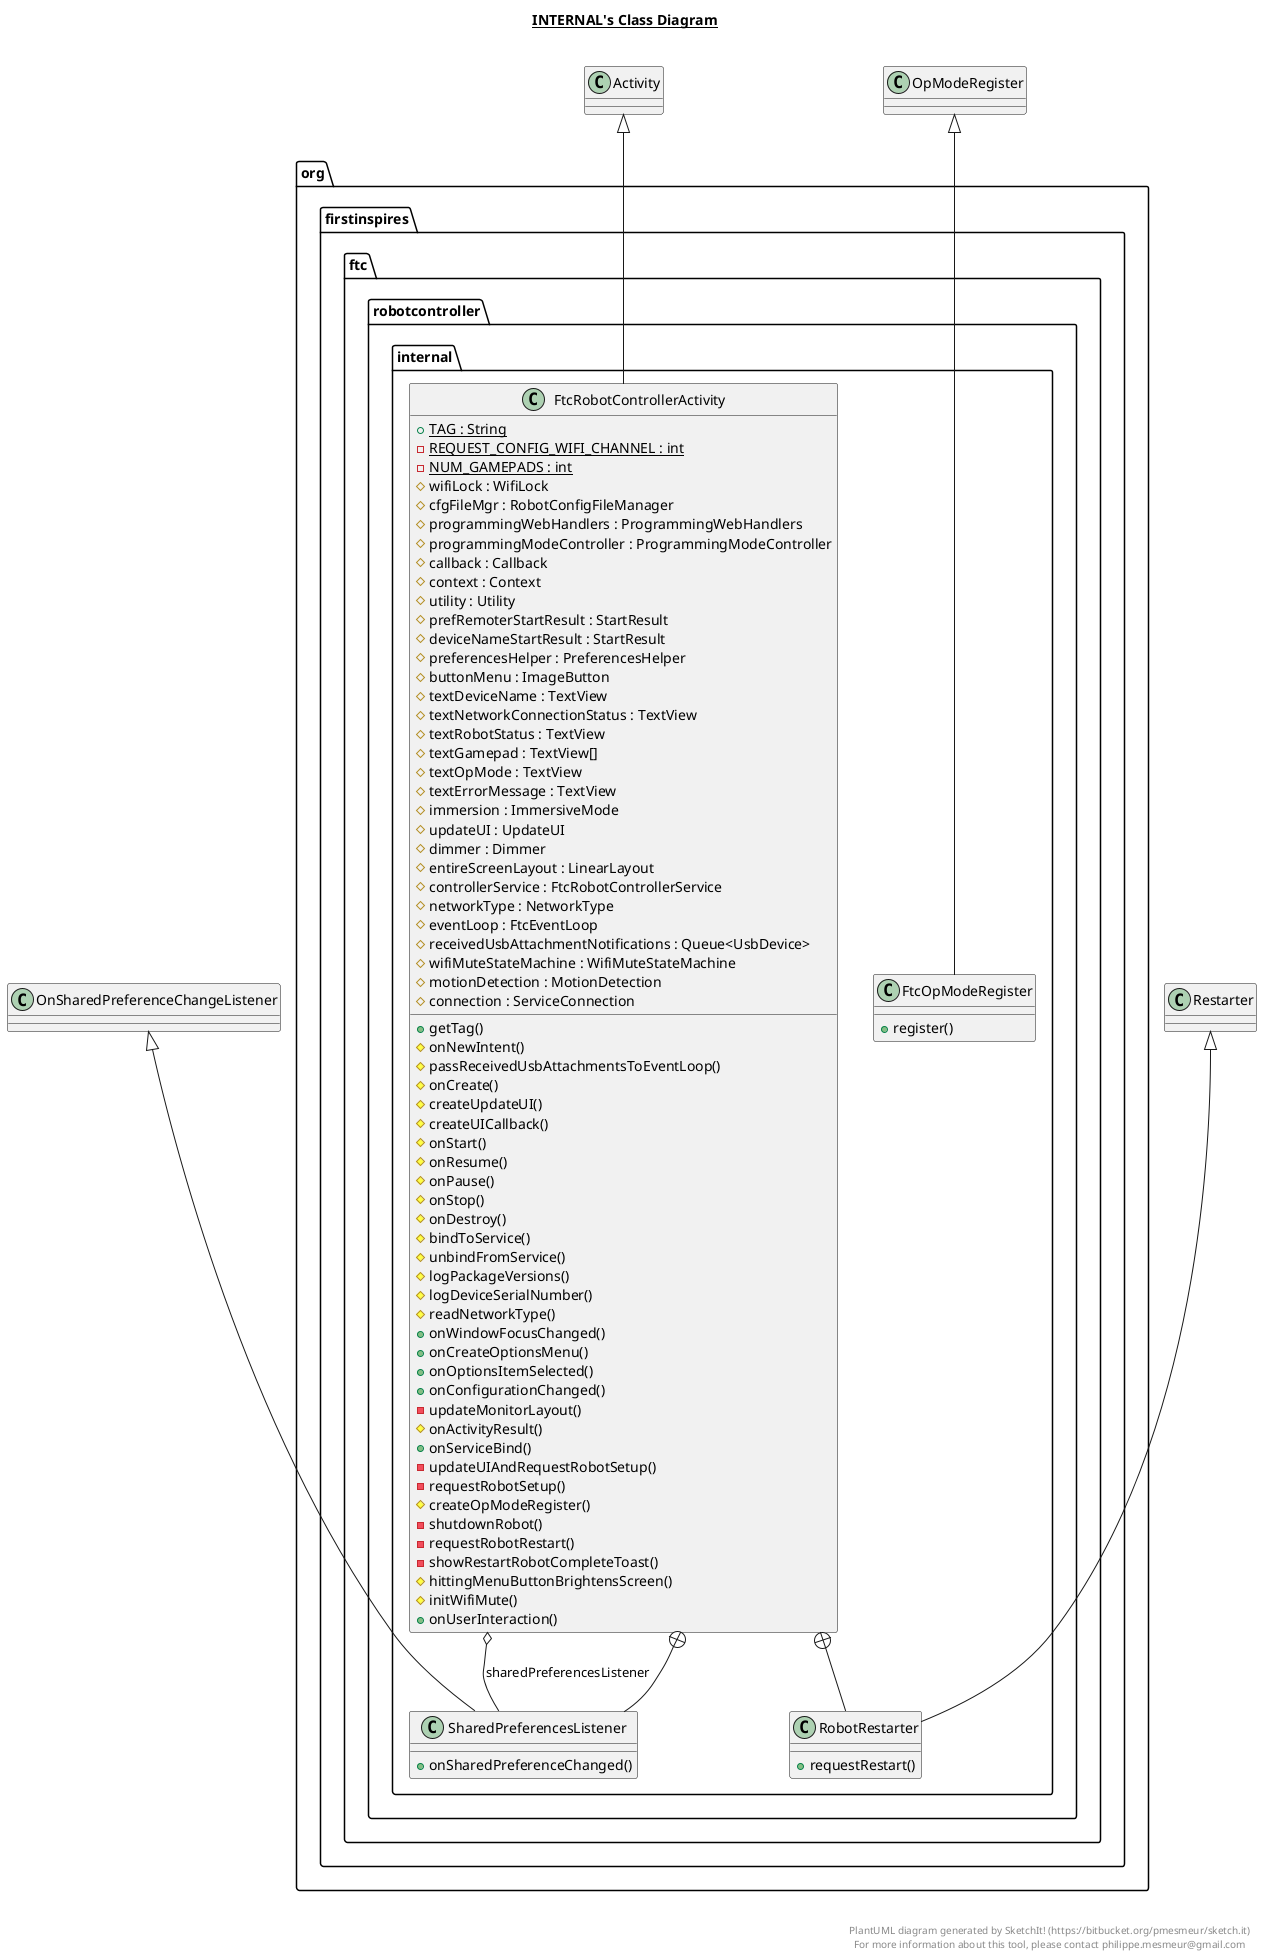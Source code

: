 @startuml

title __INTERNAL's Class Diagram__\n

  package org.firstinspires.ftc.robotcontroller.internal {
    class FtcOpModeRegister {
        + register()
    }
  }
  

  package org.firstinspires.ftc.robotcontroller.internal {
    class FtcRobotControllerActivity {
        {static} + TAG : String
        {static} - REQUEST_CONFIG_WIFI_CHANNEL : int
        {static} - NUM_GAMEPADS : int
        # wifiLock : WifiLock
        # cfgFileMgr : RobotConfigFileManager
        # programmingWebHandlers : ProgrammingWebHandlers
        # programmingModeController : ProgrammingModeController
        # callback : Callback
        # context : Context
        # utility : Utility
        # prefRemoterStartResult : StartResult
        # deviceNameStartResult : StartResult
        # preferencesHelper : PreferencesHelper
        # buttonMenu : ImageButton
        # textDeviceName : TextView
        # textNetworkConnectionStatus : TextView
        # textRobotStatus : TextView
        # textGamepad : TextView[]
        # textOpMode : TextView
        # textErrorMessage : TextView
        # immersion : ImmersiveMode
        # updateUI : UpdateUI
        # dimmer : Dimmer
        # entireScreenLayout : LinearLayout
        # controllerService : FtcRobotControllerService
        # networkType : NetworkType
        # eventLoop : FtcEventLoop
        # receivedUsbAttachmentNotifications : Queue<UsbDevice>
        # wifiMuteStateMachine : WifiMuteStateMachine
        # motionDetection : MotionDetection
        # connection : ServiceConnection
        + getTag()
        # onNewIntent()
        # passReceivedUsbAttachmentsToEventLoop()
        # onCreate()
        # createUpdateUI()
        # createUICallback()
        # onStart()
        # onResume()
        # onPause()
        # onStop()
        # onDestroy()
        # bindToService()
        # unbindFromService()
        # logPackageVersions()
        # logDeviceSerialNumber()
        # readNetworkType()
        + onWindowFocusChanged()
        + onCreateOptionsMenu()
        + onOptionsItemSelected()
        + onConfigurationChanged()
        - updateMonitorLayout()
        # onActivityResult()
        + onServiceBind()
        - updateUIAndRequestRobotSetup()
        - requestRobotSetup()
        # createOpModeRegister()
        - shutdownRobot()
        - requestRobotRestart()
        - showRestartRobotCompleteToast()
        # hittingMenuButtonBrightensScreen()
        # initWifiMute()
        + onUserInteraction()
    }
  }
  

  package org.firstinspires.ftc.robotcontroller.internal {
    class RobotRestarter {
        + requestRestart()
    }
  }
  

  package org.firstinspires.ftc.robotcontroller.internal {
    class SharedPreferencesListener {
        + onSharedPreferenceChanged()
    }
  }
  

  FtcOpModeRegister -up-|> OpModeRegister
  FtcRobotControllerActivity -up-|> Activity
  FtcRobotControllerActivity o-- SharedPreferencesListener : sharedPreferencesListener
  FtcRobotControllerActivity +-down- RobotRestarter
  FtcRobotControllerActivity +-down- SharedPreferencesListener
  RobotRestarter -up-|> Restarter
  SharedPreferencesListener -up-|> OnSharedPreferenceChangeListener


right footer


PlantUML diagram generated by SketchIt! (https://bitbucket.org/pmesmeur/sketch.it)
For more information about this tool, please contact philippe.mesmeur@gmail.com
endfooter

@enduml
